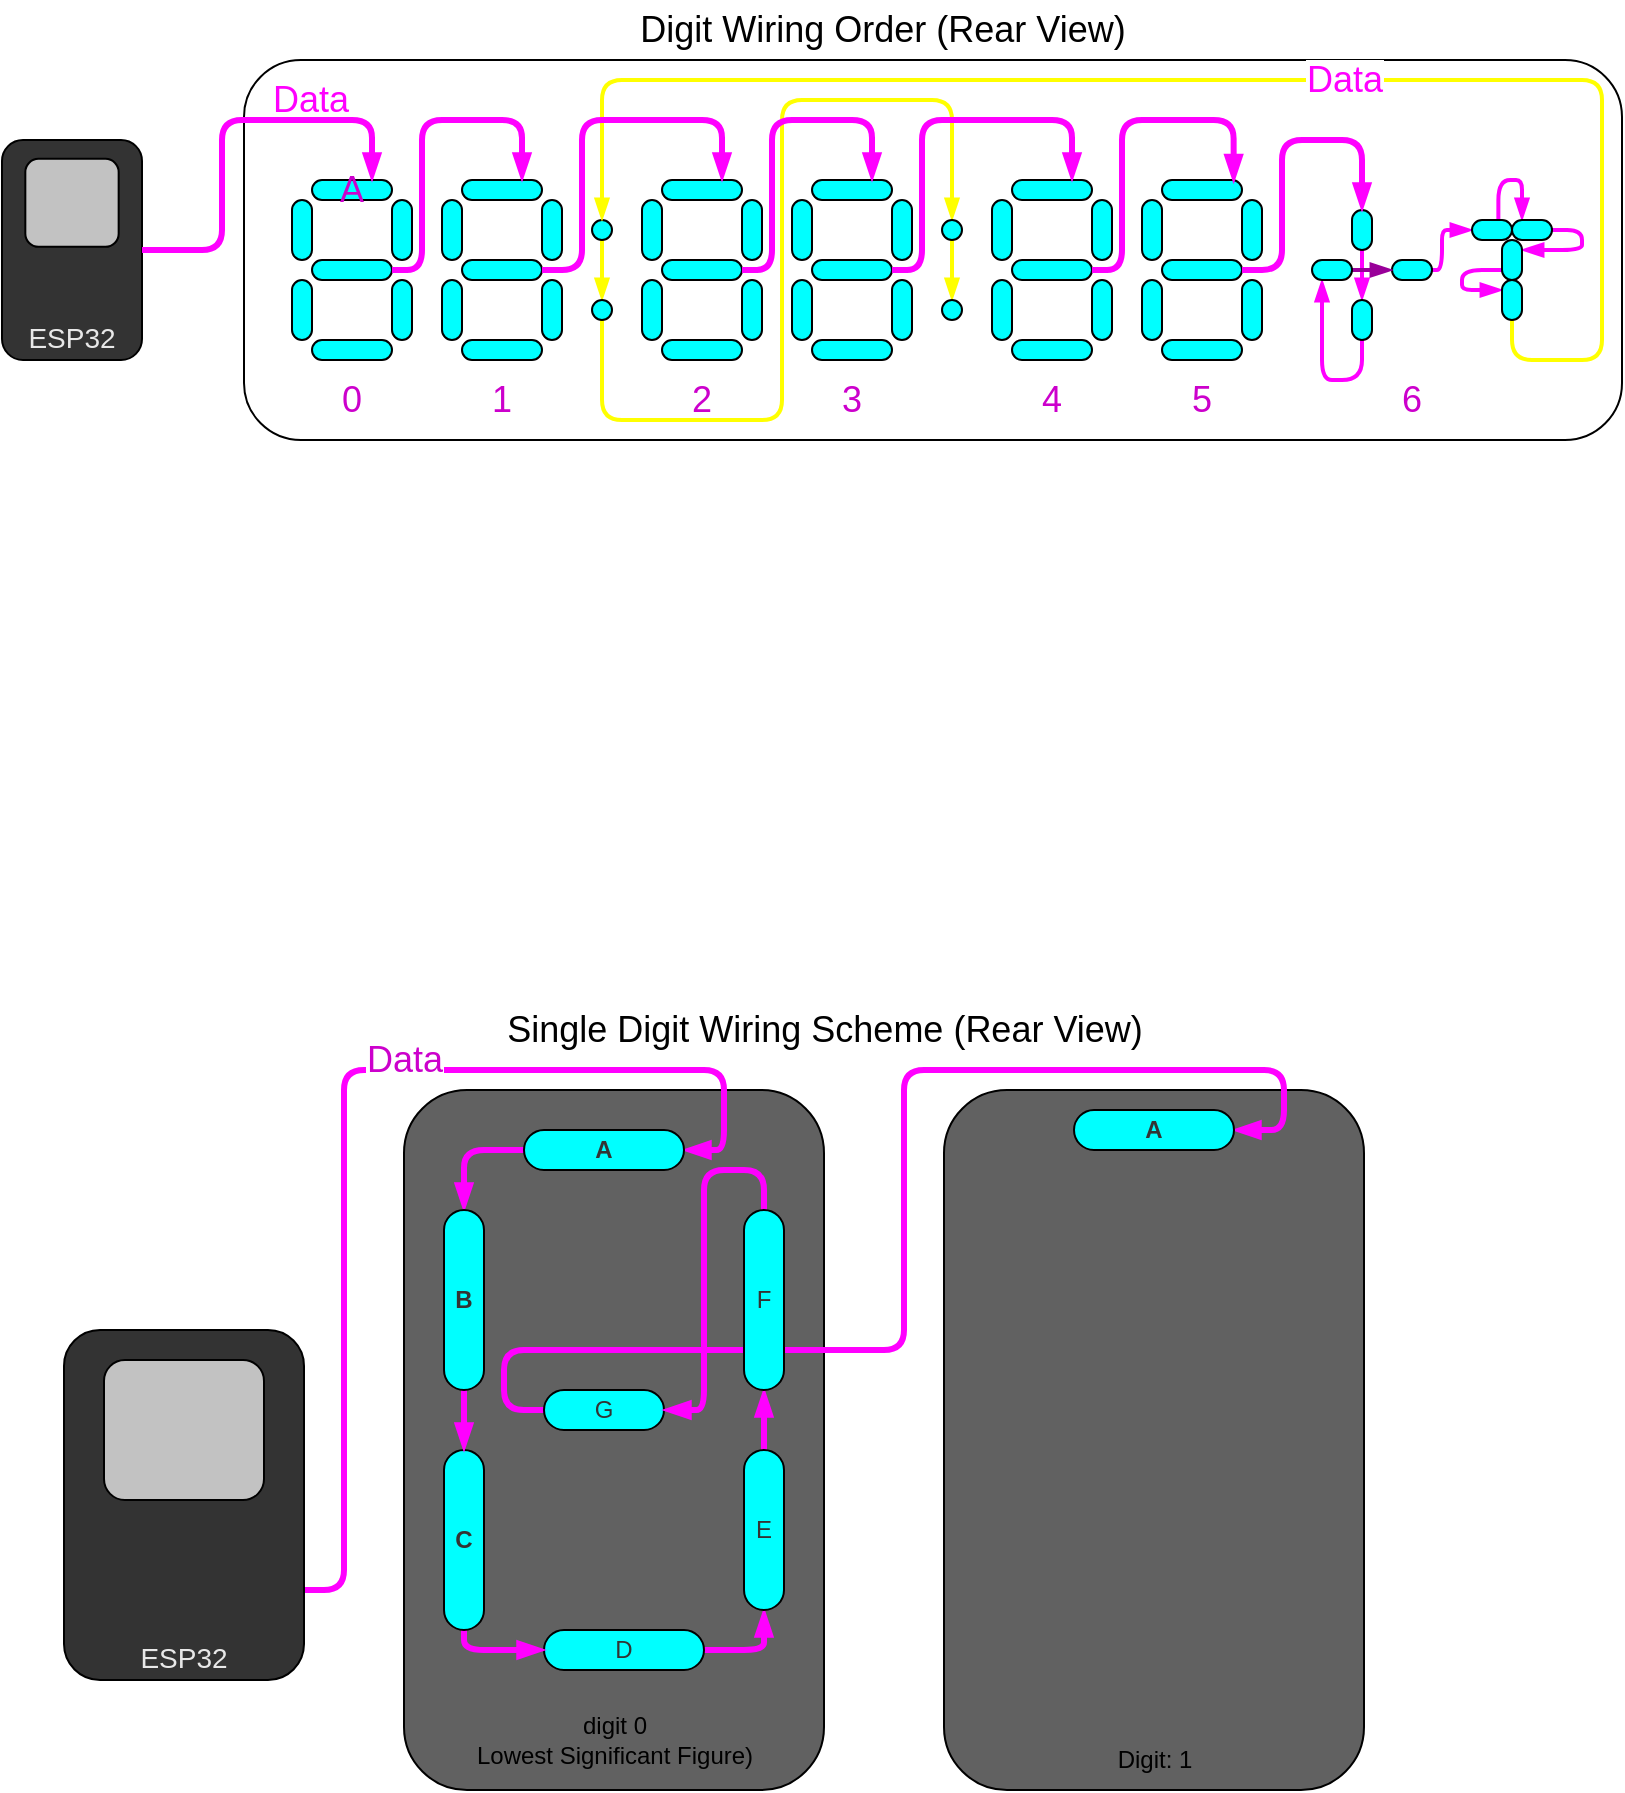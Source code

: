 <mxfile version="16.1.2" type="device"><diagram id="HdDEZxC9YuQ-d0dl_U3z" name="Page-1"><mxGraphModel dx="813" dy="563" grid="1" gridSize="10" guides="1" tooltips="1" connect="1" arrows="1" fold="1" page="1" pageScale="1" pageWidth="827" pageHeight="1169" math="0" shadow="0"><root><mxCell id="0"/><mxCell id="1" parent="0"/><mxCell id="g62aFu1fQZycICA2QF-1-32" value="" style="rounded=1;whiteSpace=wrap;html=1;fontSize=14;fontColor=#CC00CC;fillColor=#616161;" vertex="1" parent="1"><mxGeometry x="480" y="585" width="210" height="350" as="geometry"/></mxCell><mxCell id="g62aFu1fQZycICA2QF-1-30" value="" style="rounded=1;whiteSpace=wrap;html=1;fontSize=14;fontColor=#CC00CC;fillColor=#616161;" vertex="1" parent="1"><mxGeometry x="210" y="585" width="210" height="350" as="geometry"/></mxCell><mxCell id="g62aFu1fQZycICA2QF-1-2" value="" style="rounded=1;whiteSpace=wrap;html=1;" vertex="1" parent="1"><mxGeometry x="130" y="70" width="689" height="190" as="geometry"/></mxCell><mxCell id="g62aFu1fQZycICA2QF-1-16" value="Single Digit Wiring Scheme (Rear View)" style="text;html=1;align=center;verticalAlign=middle;resizable=0;points=[];autosize=1;strokeColor=none;fillColor=none;fontSize=18;" vertex="1" parent="1"><mxGeometry x="255" y="540" width="330" height="30" as="geometry"/></mxCell><mxCell id="g62aFu1fQZycICA2QF-1-28" style="edgeStyle=orthogonalEdgeStyle;rounded=1;orthogonalLoop=1;jettySize=auto;html=1;entryX=1;entryY=0.5;entryDx=0;entryDy=0;fontSize=14;fontColor=#CC00CC;endArrow=blockThin;endFill=1;strokeColor=#FF00FF;strokeWidth=3;" edge="1" parent="1" source="g62aFu1fQZycICA2QF-1-18" target="g62aFu1fQZycICA2QF-1-11"><mxGeometry relative="1" as="geometry"><Array as="points"><mxPoint x="180" y="835"/><mxPoint x="180" y="575"/><mxPoint x="370" y="575"/><mxPoint x="370" y="615"/></Array></mxGeometry></mxCell><mxCell id="g62aFu1fQZycICA2QF-1-34" value="Data" style="edgeLabel;html=1;align=center;verticalAlign=middle;resizable=0;points=[];fontSize=18;fontColor=#CC00CC;" vertex="1" connectable="0" parent="g62aFu1fQZycICA2QF-1-28"><mxGeometry x="0.155" y="-1" relative="1" as="geometry"><mxPoint x="4" y="-6" as="offset"/></mxGeometry></mxCell><mxCell id="g62aFu1fQZycICA2QF-1-18" value="ESP32" style="rounded=1;whiteSpace=wrap;html=1;fontColor=#E8E8E8;fillColor=#333333;verticalAlign=bottom;fontSize=14;" vertex="1" parent="1"><mxGeometry x="40" y="705" width="120" height="175" as="geometry"/></mxCell><mxCell id="g62aFu1fQZycICA2QF-1-19" value="" style="rounded=1;whiteSpace=wrap;html=1;fontColor=#333333;fillColor=#C2C2C2;" vertex="1" parent="1"><mxGeometry x="60" y="720" width="80" height="70" as="geometry"/></mxCell><mxCell id="g62aFu1fQZycICA2QF-1-24" style="edgeStyle=orthogonalEdgeStyle;orthogonalLoop=1;jettySize=auto;html=1;entryX=0.5;entryY=1;entryDx=0;entryDy=0;fontSize=14;fontColor=#CC00CC;endArrow=blockThin;endFill=1;strokeColor=#FF00FF;strokeWidth=3;rounded=1;" edge="1" parent="1" source="g62aFu1fQZycICA2QF-1-3" target="g62aFu1fQZycICA2QF-1-12"><mxGeometry relative="1" as="geometry"/></mxCell><mxCell id="g62aFu1fQZycICA2QF-1-3" value="D" style="rounded=1;whiteSpace=wrap;html=1;fillColor=#00FFFF;arcSize=50;fontColor=#333333;" vertex="1" parent="1"><mxGeometry x="280" y="855" width="80" height="20" as="geometry"/></mxCell><mxCell id="g62aFu1fQZycICA2QF-1-27" style="edgeStyle=orthogonalEdgeStyle;rounded=1;orthogonalLoop=1;jettySize=auto;html=1;exitX=0;exitY=0.5;exitDx=0;exitDy=0;fontSize=14;fontColor=#CC00CC;endArrow=blockThin;endFill=1;strokeColor=#FF00FF;strokeWidth=3;entryX=1;entryY=0.5;entryDx=0;entryDy=0;" edge="1" parent="1" source="g62aFu1fQZycICA2QF-1-10" target="g62aFu1fQZycICA2QF-1-33"><mxGeometry relative="1" as="geometry"><mxPoint x="470" y="715" as="targetPoint"/><Array as="points"><mxPoint x="260" y="745"/><mxPoint x="260" y="715"/><mxPoint x="460" y="715"/><mxPoint x="460" y="575"/><mxPoint x="650" y="575"/><mxPoint x="650" y="605"/></Array></mxGeometry></mxCell><mxCell id="g62aFu1fQZycICA2QF-1-10" value="G" style="rounded=1;whiteSpace=wrap;html=1;fillColor=#00FFFF;arcSize=50;fontColor=#333333;" vertex="1" parent="1"><mxGeometry x="280" y="735" width="60" height="20" as="geometry"/></mxCell><mxCell id="g62aFu1fQZycICA2QF-1-21" style="edgeStyle=orthogonalEdgeStyle;orthogonalLoop=1;jettySize=auto;html=1;entryX=0.5;entryY=0;entryDx=0;entryDy=0;fontSize=14;fontColor=#E8E8E8;strokeWidth=3;strokeColor=#FF00FF;endArrow=blockThin;endFill=1;rounded=1;" edge="1" parent="1" source="g62aFu1fQZycICA2QF-1-11" target="g62aFu1fQZycICA2QF-1-15"><mxGeometry relative="1" as="geometry"/></mxCell><mxCell id="g62aFu1fQZycICA2QF-1-11" value="&lt;font color=&quot;#333333&quot;&gt;A&lt;/font&gt;" style="rounded=1;whiteSpace=wrap;html=1;fillColor=#00FFFF;arcSize=50;fontStyle=1" vertex="1" parent="1"><mxGeometry x="270" y="605" width="80" height="20" as="geometry"/></mxCell><mxCell id="g62aFu1fQZycICA2QF-1-25" style="edgeStyle=orthogonalEdgeStyle;curved=1;orthogonalLoop=1;jettySize=auto;html=1;fontSize=14;fontColor=#CC00CC;endArrow=blockThin;endFill=1;strokeColor=#FF00FF;strokeWidth=3;" edge="1" parent="1" source="g62aFu1fQZycICA2QF-1-12" target="g62aFu1fQZycICA2QF-1-14"><mxGeometry relative="1" as="geometry"/></mxCell><mxCell id="g62aFu1fQZycICA2QF-1-12" value="E" style="rounded=1;whiteSpace=wrap;html=1;fillColor=#00FFFF;arcSize=50;fontColor=#333333;" vertex="1" parent="1"><mxGeometry x="380" y="765" width="20" height="80" as="geometry"/></mxCell><mxCell id="g62aFu1fQZycICA2QF-1-23" style="edgeStyle=orthogonalEdgeStyle;orthogonalLoop=1;jettySize=auto;html=1;entryX=0;entryY=0.5;entryDx=0;entryDy=0;fontSize=14;fontColor=#CC00CC;endArrow=blockThin;endFill=1;strokeColor=#FF00FF;strokeWidth=3;rounded=1;" edge="1" parent="1" source="g62aFu1fQZycICA2QF-1-13" target="g62aFu1fQZycICA2QF-1-3"><mxGeometry relative="1" as="geometry"><Array as="points"><mxPoint x="240" y="865"/></Array></mxGeometry></mxCell><mxCell id="g62aFu1fQZycICA2QF-1-13" value="C" style="rounded=1;whiteSpace=wrap;html=1;fillColor=#00FFFF;arcSize=50;fontStyle=1;fontColor=#333333;" vertex="1" parent="1"><mxGeometry x="230" y="765" width="20" height="90" as="geometry"/></mxCell><mxCell id="g62aFu1fQZycICA2QF-1-26" style="edgeStyle=orthogonalEdgeStyle;orthogonalLoop=1;jettySize=auto;html=1;entryX=1;entryY=0.5;entryDx=0;entryDy=0;fontSize=14;fontColor=#CC00CC;endArrow=blockThin;endFill=1;strokeColor=#FF00FF;strokeWidth=3;exitX=0.5;exitY=0;exitDx=0;exitDy=0;rounded=1;" edge="1" parent="1" source="g62aFu1fQZycICA2QF-1-14" target="g62aFu1fQZycICA2QF-1-10"><mxGeometry relative="1" as="geometry"><Array as="points"><mxPoint x="390" y="625"/><mxPoint x="360" y="625"/><mxPoint x="360" y="745"/></Array></mxGeometry></mxCell><mxCell id="g62aFu1fQZycICA2QF-1-14" value="F" style="rounded=1;whiteSpace=wrap;html=1;fillColor=#00FFFF;arcSize=50;fontColor=#333333;" vertex="1" parent="1"><mxGeometry x="380" y="645" width="20" height="90" as="geometry"/></mxCell><mxCell id="g62aFu1fQZycICA2QF-1-22" style="edgeStyle=orthogonalEdgeStyle;curved=1;orthogonalLoop=1;jettySize=auto;html=1;fontSize=14;fontColor=#CC00CC;endArrow=blockThin;endFill=1;strokeColor=#FF00FF;strokeWidth=3;" edge="1" parent="1" source="g62aFu1fQZycICA2QF-1-15" target="g62aFu1fQZycICA2QF-1-13"><mxGeometry relative="1" as="geometry"/></mxCell><mxCell id="g62aFu1fQZycICA2QF-1-15" value="B" style="rounded=1;whiteSpace=wrap;html=1;fillColor=#00FFFF;arcSize=50;fontStyle=1;fontColor=#333333;" vertex="1" parent="1"><mxGeometry x="230" y="645" width="20" height="90" as="geometry"/></mxCell><mxCell id="g62aFu1fQZycICA2QF-1-29" value="digit 0 &lt;br&gt;Lowest Significant Figure)" style="text;html=1;align=center;verticalAlign=middle;resizable=0;points=[];autosize=1;strokeColor=none;fillColor=none;" vertex="1" parent="1"><mxGeometry x="240" y="895" width="150" height="30" as="geometry"/></mxCell><mxCell id="g62aFu1fQZycICA2QF-1-31" value="Digit: 1" style="text;html=1;align=center;verticalAlign=middle;resizable=0;points=[];autosize=1;strokeColor=none;fillColor=none;" vertex="1" parent="1"><mxGeometry x="560" y="910" width="50" height="20" as="geometry"/></mxCell><mxCell id="g62aFu1fQZycICA2QF-1-33" value="&lt;font color=&quot;#333333&quot;&gt;A&lt;/font&gt;" style="rounded=1;whiteSpace=wrap;html=1;fillColor=#00FFFF;arcSize=50;fontStyle=1" vertex="1" parent="1"><mxGeometry x="545" y="595" width="80" height="20" as="geometry"/></mxCell><mxCell id="g62aFu1fQZycICA2QF-1-37" value="" style="group" vertex="1" connectable="0" parent="1"><mxGeometry x="9" y="110" width="70" height="110" as="geometry"/></mxCell><mxCell id="g62aFu1fQZycICA2QF-1-35" value="ESP32" style="rounded=1;whiteSpace=wrap;html=1;fontColor=#E8E8E8;fillColor=#333333;verticalAlign=bottom;fontSize=14;" vertex="1" parent="g62aFu1fQZycICA2QF-1-37"><mxGeometry width="70" height="110" as="geometry"/></mxCell><mxCell id="g62aFu1fQZycICA2QF-1-36" value="" style="rounded=1;whiteSpace=wrap;html=1;fontColor=#333333;fillColor=#C2C2C2;" vertex="1" parent="g62aFu1fQZycICA2QF-1-37"><mxGeometry x="11.667" y="9.429" width="46.667" height="44" as="geometry"/></mxCell><mxCell id="g62aFu1fQZycICA2QF-1-45" value="Digit Wiring Order (Rear View)" style="text;html=1;align=center;verticalAlign=middle;resizable=0;points=[];autosize=1;strokeColor=none;fillColor=none;fontSize=18;" vertex="1" parent="1"><mxGeometry x="319" y="40" width="260" height="30" as="geometry"/></mxCell><mxCell id="g62aFu1fQZycICA2QF-1-46" value="A" style="group;verticalAlign=middle;fontColor=#212121;" vertex="1" connectable="0" parent="1"><mxGeometry x="154" y="130" width="60" height="90" as="geometry"/></mxCell><mxCell id="g62aFu1fQZycICA2QF-1-38" value="A" style="rounded=1;whiteSpace=wrap;html=1;fontSize=18;fontColor=#CC00CC;fillColor=#00FFFF;arcSize=50;" vertex="1" parent="g62aFu1fQZycICA2QF-1-46"><mxGeometry x="10" width="40" height="10" as="geometry"/></mxCell><mxCell id="g62aFu1fQZycICA2QF-1-39" value="" style="rounded=1;whiteSpace=wrap;html=1;fontSize=18;fontColor=#CC00CC;fillColor=#00FFFF;arcSize=50;" vertex="1" parent="g62aFu1fQZycICA2QF-1-46"><mxGeometry x="10" y="40" width="40" height="10" as="geometry"/></mxCell><mxCell id="g62aFu1fQZycICA2QF-1-40" value="" style="rounded=1;whiteSpace=wrap;html=1;fontSize=18;fontColor=#CC00CC;fillColor=#00FFFF;arcSize=50;" vertex="1" parent="g62aFu1fQZycICA2QF-1-46"><mxGeometry x="10" y="80" width="40" height="10" as="geometry"/></mxCell><mxCell id="g62aFu1fQZycICA2QF-1-41" value="" style="rounded=1;whiteSpace=wrap;html=1;fontSize=18;fontColor=#CC00CC;fillColor=#00FFFF;arcSize=50;" vertex="1" parent="g62aFu1fQZycICA2QF-1-46"><mxGeometry x="50" y="50" width="10" height="30" as="geometry"/></mxCell><mxCell id="g62aFu1fQZycICA2QF-1-42" value="" style="rounded=1;whiteSpace=wrap;html=1;fontSize=18;fontColor=#CC00CC;fillColor=#00FFFF;arcSize=50;" vertex="1" parent="g62aFu1fQZycICA2QF-1-46"><mxGeometry x="50" y="10" width="10" height="30" as="geometry"/></mxCell><mxCell id="g62aFu1fQZycICA2QF-1-43" value="" style="rounded=1;whiteSpace=wrap;html=1;fontSize=18;fontColor=#CC00CC;fillColor=#00FFFF;arcSize=50;" vertex="1" parent="g62aFu1fQZycICA2QF-1-46"><mxGeometry y="10" width="10" height="30" as="geometry"/></mxCell><mxCell id="g62aFu1fQZycICA2QF-1-44" value="" style="rounded=1;whiteSpace=wrap;html=1;fontSize=18;fontColor=#CC00CC;fillColor=#00FFFF;arcSize=50;" vertex="1" parent="g62aFu1fQZycICA2QF-1-46"><mxGeometry y="50" width="10" height="30" as="geometry"/></mxCell><mxCell id="g62aFu1fQZycICA2QF-1-49" value="" style="group" vertex="1" connectable="0" parent="1"><mxGeometry x="229" y="130" width="60" height="90" as="geometry"/></mxCell><mxCell id="g62aFu1fQZycICA2QF-1-50" value="" style="rounded=1;whiteSpace=wrap;html=1;fontSize=18;fontColor=#CC00CC;fillColor=#00FFFF;arcSize=50;" vertex="1" parent="g62aFu1fQZycICA2QF-1-49"><mxGeometry x="10" width="40" height="10" as="geometry"/></mxCell><mxCell id="g62aFu1fQZycICA2QF-1-51" value="" style="rounded=1;whiteSpace=wrap;html=1;fontSize=18;fontColor=#CC00CC;fillColor=#00FFFF;arcSize=50;" vertex="1" parent="g62aFu1fQZycICA2QF-1-49"><mxGeometry x="10" y="40" width="40" height="10" as="geometry"/></mxCell><mxCell id="g62aFu1fQZycICA2QF-1-52" value="" style="rounded=1;whiteSpace=wrap;html=1;fontSize=18;fontColor=#CC00CC;fillColor=#00FFFF;arcSize=50;" vertex="1" parent="g62aFu1fQZycICA2QF-1-49"><mxGeometry x="10" y="80" width="40" height="10" as="geometry"/></mxCell><mxCell id="g62aFu1fQZycICA2QF-1-53" value="" style="rounded=1;whiteSpace=wrap;html=1;fontSize=18;fontColor=#CC00CC;fillColor=#00FFFF;arcSize=50;" vertex="1" parent="g62aFu1fQZycICA2QF-1-49"><mxGeometry x="50" y="50" width="10" height="30" as="geometry"/></mxCell><mxCell id="g62aFu1fQZycICA2QF-1-54" value="" style="rounded=1;whiteSpace=wrap;html=1;fontSize=18;fontColor=#CC00CC;fillColor=#00FFFF;arcSize=50;" vertex="1" parent="g62aFu1fQZycICA2QF-1-49"><mxGeometry x="50" y="10" width="10" height="30" as="geometry"/></mxCell><mxCell id="g62aFu1fQZycICA2QF-1-55" value="" style="rounded=1;whiteSpace=wrap;html=1;fontSize=18;fontColor=#CC00CC;fillColor=#00FFFF;arcSize=50;" vertex="1" parent="g62aFu1fQZycICA2QF-1-49"><mxGeometry y="10" width="10" height="30" as="geometry"/></mxCell><mxCell id="g62aFu1fQZycICA2QF-1-56" value="" style="rounded=1;whiteSpace=wrap;html=1;fontSize=18;fontColor=#CC00CC;fillColor=#00FFFF;arcSize=50;" vertex="1" parent="g62aFu1fQZycICA2QF-1-49"><mxGeometry y="50" width="10" height="30" as="geometry"/></mxCell><mxCell id="g62aFu1fQZycICA2QF-1-194" style="edgeStyle=orthogonalEdgeStyle;rounded=1;orthogonalLoop=1;jettySize=auto;html=1;exitX=0.5;exitY=1;exitDx=0;exitDy=0;entryX=0.5;entryY=0;entryDx=0;entryDy=0;fontSize=18;fontColor=#FF00FF;endArrow=blockThin;endFill=1;strokeColor=#FFFF00;strokeWidth=2;" edge="1" parent="1" source="g62aFu1fQZycICA2QF-1-60" target="g62aFu1fQZycICA2QF-1-61"><mxGeometry relative="1" as="geometry"/></mxCell><mxCell id="g62aFu1fQZycICA2QF-1-60" value="" style="ellipse;whiteSpace=wrap;html=1;aspect=fixed;fontSize=18;fontColor=#CC00CC;fillColor=#00FFFF;" vertex="1" parent="1"><mxGeometry x="304" y="150" width="10" height="10" as="geometry"/></mxCell><mxCell id="g62aFu1fQZycICA2QF-1-195" style="edgeStyle=orthogonalEdgeStyle;rounded=1;orthogonalLoop=1;jettySize=auto;html=1;entryX=0.5;entryY=0;entryDx=0;entryDy=0;fontSize=18;fontColor=#FF00FF;endArrow=blockThin;endFill=1;strokeColor=#FFFF00;strokeWidth=2;" edge="1" parent="1" source="g62aFu1fQZycICA2QF-1-61" target="g62aFu1fQZycICA2QF-1-116"><mxGeometry relative="1" as="geometry"><Array as="points"><mxPoint x="309" y="250"/><mxPoint x="399" y="250"/><mxPoint x="399" y="90"/><mxPoint x="484" y="90"/></Array></mxGeometry></mxCell><mxCell id="g62aFu1fQZycICA2QF-1-61" value="" style="ellipse;whiteSpace=wrap;html=1;aspect=fixed;fontSize=18;fontColor=#CC00CC;fillColor=#00FFFF;" vertex="1" parent="1"><mxGeometry x="304" y="190" width="10" height="10" as="geometry"/></mxCell><mxCell id="g62aFu1fQZycICA2QF-1-100" value="" style="group" vertex="1" connectable="0" parent="1"><mxGeometry x="329" y="130" width="60" height="90" as="geometry"/></mxCell><mxCell id="g62aFu1fQZycICA2QF-1-101" value="" style="rounded=1;whiteSpace=wrap;html=1;fontSize=18;fontColor=#CC00CC;fillColor=#00FFFF;arcSize=50;" vertex="1" parent="g62aFu1fQZycICA2QF-1-100"><mxGeometry x="10" width="40" height="10" as="geometry"/></mxCell><mxCell id="g62aFu1fQZycICA2QF-1-102" value="" style="rounded=1;whiteSpace=wrap;html=1;fontSize=18;fontColor=#CC00CC;fillColor=#00FFFF;arcSize=50;" vertex="1" parent="g62aFu1fQZycICA2QF-1-100"><mxGeometry x="10" y="40" width="40" height="10" as="geometry"/></mxCell><mxCell id="g62aFu1fQZycICA2QF-1-103" value="" style="rounded=1;whiteSpace=wrap;html=1;fontSize=18;fontColor=#CC00CC;fillColor=#00FFFF;arcSize=50;" vertex="1" parent="g62aFu1fQZycICA2QF-1-100"><mxGeometry x="10" y="80" width="40" height="10" as="geometry"/></mxCell><mxCell id="g62aFu1fQZycICA2QF-1-104" value="" style="rounded=1;whiteSpace=wrap;html=1;fontSize=18;fontColor=#CC00CC;fillColor=#00FFFF;arcSize=50;" vertex="1" parent="g62aFu1fQZycICA2QF-1-100"><mxGeometry x="50" y="50" width="10" height="30" as="geometry"/></mxCell><mxCell id="g62aFu1fQZycICA2QF-1-105" value="" style="rounded=1;whiteSpace=wrap;html=1;fontSize=18;fontColor=#CC00CC;fillColor=#00FFFF;arcSize=50;" vertex="1" parent="g62aFu1fQZycICA2QF-1-100"><mxGeometry x="50" y="10" width="10" height="30" as="geometry"/></mxCell><mxCell id="g62aFu1fQZycICA2QF-1-106" value="" style="rounded=1;whiteSpace=wrap;html=1;fontSize=18;fontColor=#CC00CC;fillColor=#00FFFF;arcSize=50;" vertex="1" parent="g62aFu1fQZycICA2QF-1-100"><mxGeometry y="10" width="10" height="30" as="geometry"/></mxCell><mxCell id="g62aFu1fQZycICA2QF-1-107" value="" style="rounded=1;whiteSpace=wrap;html=1;fontSize=18;fontColor=#CC00CC;fillColor=#00FFFF;arcSize=50;" vertex="1" parent="g62aFu1fQZycICA2QF-1-100"><mxGeometry y="50" width="10" height="30" as="geometry"/></mxCell><mxCell id="g62aFu1fQZycICA2QF-1-108" value="" style="group" vertex="1" connectable="0" parent="1"><mxGeometry x="404" y="130" width="60" height="90" as="geometry"/></mxCell><mxCell id="g62aFu1fQZycICA2QF-1-109" value="" style="rounded=1;whiteSpace=wrap;html=1;fontSize=18;fontColor=#CC00CC;fillColor=#00FFFF;arcSize=50;" vertex="1" parent="g62aFu1fQZycICA2QF-1-108"><mxGeometry x="10" width="40" height="10" as="geometry"/></mxCell><mxCell id="g62aFu1fQZycICA2QF-1-110" value="" style="rounded=1;whiteSpace=wrap;html=1;fontSize=18;fontColor=#CC00CC;fillColor=#00FFFF;arcSize=50;" vertex="1" parent="g62aFu1fQZycICA2QF-1-108"><mxGeometry x="10" y="40" width="40" height="10" as="geometry"/></mxCell><mxCell id="g62aFu1fQZycICA2QF-1-111" value="" style="rounded=1;whiteSpace=wrap;html=1;fontSize=18;fontColor=#CC00CC;fillColor=#00FFFF;arcSize=50;" vertex="1" parent="g62aFu1fQZycICA2QF-1-108"><mxGeometry x="10" y="80" width="40" height="10" as="geometry"/></mxCell><mxCell id="g62aFu1fQZycICA2QF-1-112" value="" style="rounded=1;whiteSpace=wrap;html=1;fontSize=18;fontColor=#CC00CC;fillColor=#00FFFF;arcSize=50;" vertex="1" parent="g62aFu1fQZycICA2QF-1-108"><mxGeometry x="50" y="50" width="10" height="30" as="geometry"/></mxCell><mxCell id="g62aFu1fQZycICA2QF-1-113" value="" style="rounded=1;whiteSpace=wrap;html=1;fontSize=18;fontColor=#CC00CC;fillColor=#00FFFF;arcSize=50;" vertex="1" parent="g62aFu1fQZycICA2QF-1-108"><mxGeometry x="50" y="10" width="10" height="30" as="geometry"/></mxCell><mxCell id="g62aFu1fQZycICA2QF-1-114" value="" style="rounded=1;whiteSpace=wrap;html=1;fontSize=18;fontColor=#CC00CC;fillColor=#00FFFF;arcSize=50;" vertex="1" parent="g62aFu1fQZycICA2QF-1-108"><mxGeometry y="10" width="10" height="30" as="geometry"/></mxCell><mxCell id="g62aFu1fQZycICA2QF-1-115" value="" style="rounded=1;whiteSpace=wrap;html=1;fontSize=18;fontColor=#CC00CC;fillColor=#00FFFF;arcSize=50;" vertex="1" parent="g62aFu1fQZycICA2QF-1-108"><mxGeometry y="50" width="10" height="30" as="geometry"/></mxCell><mxCell id="g62aFu1fQZycICA2QF-1-196" style="edgeStyle=orthogonalEdgeStyle;rounded=1;orthogonalLoop=1;jettySize=auto;html=1;entryX=0.5;entryY=0;entryDx=0;entryDy=0;fontSize=18;fontColor=#FF00FF;endArrow=blockThin;endFill=1;strokeColor=#FFFF00;strokeWidth=2;" edge="1" parent="1" source="g62aFu1fQZycICA2QF-1-116" target="g62aFu1fQZycICA2QF-1-117"><mxGeometry relative="1" as="geometry"/></mxCell><mxCell id="g62aFu1fQZycICA2QF-1-116" value="" style="ellipse;whiteSpace=wrap;html=1;aspect=fixed;fontSize=18;fontColor=#CC00CC;fillColor=#00FFFF;" vertex="1" parent="1"><mxGeometry x="479" y="150" width="10" height="10" as="geometry"/></mxCell><mxCell id="g62aFu1fQZycICA2QF-1-117" value="" style="ellipse;whiteSpace=wrap;html=1;aspect=fixed;fontSize=18;fontColor=#CC00CC;fillColor=#00FFFF;" vertex="1" parent="1"><mxGeometry x="479" y="190" width="10" height="10" as="geometry"/></mxCell><mxCell id="g62aFu1fQZycICA2QF-1-136" value="" style="group" vertex="1" connectable="0" parent="1"><mxGeometry x="504" y="130" width="60" height="90" as="geometry"/></mxCell><mxCell id="g62aFu1fQZycICA2QF-1-137" value="" style="rounded=1;whiteSpace=wrap;html=1;fontSize=18;fontColor=#CC00CC;fillColor=#00FFFF;arcSize=50;" vertex="1" parent="g62aFu1fQZycICA2QF-1-136"><mxGeometry x="10" width="40" height="10" as="geometry"/></mxCell><mxCell id="g62aFu1fQZycICA2QF-1-138" value="" style="rounded=1;whiteSpace=wrap;html=1;fontSize=18;fontColor=#CC00CC;fillColor=#00FFFF;arcSize=50;" vertex="1" parent="g62aFu1fQZycICA2QF-1-136"><mxGeometry x="10" y="40" width="40" height="10" as="geometry"/></mxCell><mxCell id="g62aFu1fQZycICA2QF-1-139" value="" style="rounded=1;whiteSpace=wrap;html=1;fontSize=18;fontColor=#CC00CC;fillColor=#00FFFF;arcSize=50;" vertex="1" parent="g62aFu1fQZycICA2QF-1-136"><mxGeometry x="10" y="80" width="40" height="10" as="geometry"/></mxCell><mxCell id="g62aFu1fQZycICA2QF-1-140" value="" style="rounded=1;whiteSpace=wrap;html=1;fontSize=18;fontColor=#CC00CC;fillColor=#00FFFF;arcSize=50;" vertex="1" parent="g62aFu1fQZycICA2QF-1-136"><mxGeometry x="50" y="50" width="10" height="30" as="geometry"/></mxCell><mxCell id="g62aFu1fQZycICA2QF-1-141" value="" style="rounded=1;whiteSpace=wrap;html=1;fontSize=18;fontColor=#CC00CC;fillColor=#00FFFF;arcSize=50;" vertex="1" parent="g62aFu1fQZycICA2QF-1-136"><mxGeometry x="50" y="10" width="10" height="30" as="geometry"/></mxCell><mxCell id="g62aFu1fQZycICA2QF-1-142" value="" style="rounded=1;whiteSpace=wrap;html=1;fontSize=18;fontColor=#CC00CC;fillColor=#00FFFF;arcSize=50;" vertex="1" parent="g62aFu1fQZycICA2QF-1-136"><mxGeometry y="10" width="10" height="30" as="geometry"/></mxCell><mxCell id="g62aFu1fQZycICA2QF-1-143" value="" style="rounded=1;whiteSpace=wrap;html=1;fontSize=18;fontColor=#CC00CC;fillColor=#00FFFF;arcSize=50;" vertex="1" parent="g62aFu1fQZycICA2QF-1-136"><mxGeometry y="50" width="10" height="30" as="geometry"/></mxCell><mxCell id="g62aFu1fQZycICA2QF-1-144" value="" style="group" vertex="1" connectable="0" parent="1"><mxGeometry x="579" y="130" width="60" height="90" as="geometry"/></mxCell><mxCell id="g62aFu1fQZycICA2QF-1-145" value="" style="rounded=1;whiteSpace=wrap;html=1;fontSize=18;fontColor=#CC00CC;fillColor=#00FFFF;arcSize=50;" vertex="1" parent="g62aFu1fQZycICA2QF-1-144"><mxGeometry x="10" width="40" height="10" as="geometry"/></mxCell><mxCell id="g62aFu1fQZycICA2QF-1-146" value="" style="rounded=1;whiteSpace=wrap;html=1;fontSize=18;fontColor=#CC00CC;fillColor=#00FFFF;arcSize=50;" vertex="1" parent="g62aFu1fQZycICA2QF-1-144"><mxGeometry x="10" y="40" width="40" height="10" as="geometry"/></mxCell><mxCell id="g62aFu1fQZycICA2QF-1-147" value="" style="rounded=1;whiteSpace=wrap;html=1;fontSize=18;fontColor=#CC00CC;fillColor=#00FFFF;arcSize=50;" vertex="1" parent="g62aFu1fQZycICA2QF-1-144"><mxGeometry x="10" y="80" width="40" height="10" as="geometry"/></mxCell><mxCell id="g62aFu1fQZycICA2QF-1-148" value="" style="rounded=1;whiteSpace=wrap;html=1;fontSize=18;fontColor=#CC00CC;fillColor=#00FFFF;arcSize=50;" vertex="1" parent="g62aFu1fQZycICA2QF-1-144"><mxGeometry x="50" y="50" width="10" height="30" as="geometry"/></mxCell><mxCell id="g62aFu1fQZycICA2QF-1-149" value="" style="rounded=1;whiteSpace=wrap;html=1;fontSize=18;fontColor=#CC00CC;fillColor=#00FFFF;arcSize=50;" vertex="1" parent="g62aFu1fQZycICA2QF-1-144"><mxGeometry x="50" y="10" width="10" height="30" as="geometry"/></mxCell><mxCell id="g62aFu1fQZycICA2QF-1-150" value="" style="rounded=1;whiteSpace=wrap;html=1;fontSize=18;fontColor=#CC00CC;fillColor=#00FFFF;arcSize=50;" vertex="1" parent="g62aFu1fQZycICA2QF-1-144"><mxGeometry y="10" width="10" height="30" as="geometry"/></mxCell><mxCell id="g62aFu1fQZycICA2QF-1-151" value="" style="rounded=1;whiteSpace=wrap;html=1;fontSize=18;fontColor=#CC00CC;fillColor=#00FFFF;arcSize=50;" vertex="1" parent="g62aFu1fQZycICA2QF-1-144"><mxGeometry y="50" width="10" height="30" as="geometry"/></mxCell><mxCell id="g62aFu1fQZycICA2QF-1-181" style="edgeStyle=orthogonalEdgeStyle;rounded=1;orthogonalLoop=1;jettySize=auto;html=1;fontSize=18;fontColor=#FF00FF;endArrow=blockThin;endFill=1;strokeColor=#FF00FF;strokeWidth=2;" edge="1" parent="1" source="g62aFu1fQZycICA2QF-1-154" target="g62aFu1fQZycICA2QF-1-155"><mxGeometry relative="1" as="geometry"/></mxCell><mxCell id="g62aFu1fQZycICA2QF-1-154" value="" style="rounded=1;whiteSpace=wrap;html=1;fontSize=18;fontColor=#CC00CC;fillColor=#00FFFF;arcSize=50;" vertex="1" parent="1"><mxGeometry x="684" y="145" width="10" height="20" as="geometry"/></mxCell><mxCell id="g62aFu1fQZycICA2QF-1-182" style="edgeStyle=orthogonalEdgeStyle;rounded=1;orthogonalLoop=1;jettySize=auto;html=1;entryX=1;entryY=0.75;entryDx=0;entryDy=0;fontSize=18;fontColor=#FF00FF;endArrow=blockThin;endFill=1;strokeColor=#FF00FF;strokeWidth=2;exitX=0.5;exitY=1;exitDx=0;exitDy=0;" edge="1" parent="1" source="g62aFu1fQZycICA2QF-1-155" target="g62aFu1fQZycICA2QF-1-157"><mxGeometry relative="1" as="geometry"><Array as="points"><mxPoint x="689" y="230"/><mxPoint x="669" y="230"/></Array></mxGeometry></mxCell><mxCell id="g62aFu1fQZycICA2QF-1-155" value="" style="rounded=1;whiteSpace=wrap;html=1;fontSize=18;fontColor=#CC00CC;fillColor=#00FFFF;arcSize=50;" vertex="1" parent="1"><mxGeometry x="684" y="190" width="10" height="20" as="geometry"/></mxCell><mxCell id="g62aFu1fQZycICA2QF-1-185" style="edgeStyle=orthogonalEdgeStyle;rounded=1;orthogonalLoop=1;jettySize=auto;html=1;entryX=0.5;entryY=1;entryDx=0;entryDy=0;fontSize=18;fontColor=#FF00FF;endArrow=blockThin;endFill=1;strokeColor=#FF00FF;strokeWidth=2;" edge="1" parent="1" source="g62aFu1fQZycICA2QF-1-156" target="g62aFu1fQZycICA2QF-1-158"><mxGeometry relative="1" as="geometry"><Array as="points"><mxPoint x="729" y="175"/><mxPoint x="729" y="155"/></Array></mxGeometry></mxCell><mxCell id="g62aFu1fQZycICA2QF-1-156" value="" style="rounded=1;whiteSpace=wrap;html=1;fontSize=18;fontColor=#CC00CC;fillColor=#00FFFF;arcSize=50;rotation=90;" vertex="1" parent="1"><mxGeometry x="709" y="165" width="10" height="20" as="geometry"/></mxCell><mxCell id="g62aFu1fQZycICA2QF-1-183" style="edgeStyle=orthogonalEdgeStyle;rounded=1;orthogonalLoop=1;jettySize=auto;html=1;fontSize=18;fontColor=#FF00FF;endArrow=blockThin;endFill=1;strokeColor=#990099;strokeWidth=2;" edge="1" parent="1" source="g62aFu1fQZycICA2QF-1-157" target="g62aFu1fQZycICA2QF-1-156"><mxGeometry relative="1" as="geometry"/></mxCell><mxCell id="g62aFu1fQZycICA2QF-1-157" value="" style="rounded=1;whiteSpace=wrap;html=1;fontSize=18;fontColor=#CC00CC;fillColor=#00FFFF;arcSize=50;rotation=90;" vertex="1" parent="1"><mxGeometry x="669" y="165" width="10" height="20" as="geometry"/></mxCell><mxCell id="g62aFu1fQZycICA2QF-1-186" style="edgeStyle=orthogonalEdgeStyle;rounded=1;orthogonalLoop=1;jettySize=auto;html=1;entryX=0;entryY=0.75;entryDx=0;entryDy=0;fontSize=18;fontColor=#FF00FF;endArrow=blockThin;endFill=1;strokeColor=#FF00FF;strokeWidth=2;exitX=0.012;exitY=0.341;exitDx=0;exitDy=0;exitPerimeter=0;" edge="1" parent="1" source="g62aFu1fQZycICA2QF-1-158" target="g62aFu1fQZycICA2QF-1-159"><mxGeometry relative="1" as="geometry"><Array as="points"><mxPoint x="757" y="130"/><mxPoint x="769" y="130"/></Array></mxGeometry></mxCell><mxCell id="g62aFu1fQZycICA2QF-1-158" value="" style="rounded=1;whiteSpace=wrap;html=1;fontSize=18;fontColor=#CC00CC;fillColor=#00FFFF;arcSize=50;rotation=90;" vertex="1" parent="1"><mxGeometry x="749" y="145" width="10" height="20" as="geometry"/></mxCell><mxCell id="g62aFu1fQZycICA2QF-1-188" style="edgeStyle=orthogonalEdgeStyle;rounded=1;orthogonalLoop=1;jettySize=auto;html=1;entryX=0;entryY=0.75;entryDx=0;entryDy=0;fontSize=18;fontColor=#FF00FF;endArrow=blockThin;endFill=1;strokeColor=#FF00FF;strokeWidth=2;" edge="1" parent="1" source="g62aFu1fQZycICA2QF-1-159" target="g62aFu1fQZycICA2QF-1-160"><mxGeometry relative="1" as="geometry"><Array as="points"><mxPoint x="799" y="155"/><mxPoint x="799" y="165"/></Array></mxGeometry></mxCell><mxCell id="g62aFu1fQZycICA2QF-1-159" value="" style="rounded=1;whiteSpace=wrap;html=1;fontSize=18;fontColor=#CC00CC;fillColor=#00FFFF;arcSize=50;rotation=90;" vertex="1" parent="1"><mxGeometry x="769" y="145" width="10" height="20" as="geometry"/></mxCell><mxCell id="g62aFu1fQZycICA2QF-1-190" style="edgeStyle=orthogonalEdgeStyle;rounded=1;orthogonalLoop=1;jettySize=auto;html=1;entryX=1;entryY=0.75;entryDx=0;entryDy=0;fontSize=18;fontColor=#FF00FF;endArrow=blockThin;endFill=1;strokeColor=#FF00FF;strokeWidth=2;exitX=1;exitY=0.25;exitDx=0;exitDy=0;" edge="1" parent="1" source="g62aFu1fQZycICA2QF-1-160" target="g62aFu1fQZycICA2QF-1-161"><mxGeometry relative="1" as="geometry"><Array as="points"><mxPoint x="739" y="175"/><mxPoint x="739" y="185"/></Array></mxGeometry></mxCell><mxCell id="g62aFu1fQZycICA2QF-1-160" value="" style="rounded=1;whiteSpace=wrap;html=1;fontSize=18;fontColor=#CC00CC;fillColor=#00FFFF;arcSize=50;rotation=-180;" vertex="1" parent="1"><mxGeometry x="759" y="160" width="10" height="20" as="geometry"/></mxCell><mxCell id="g62aFu1fQZycICA2QF-1-192" style="edgeStyle=orthogonalEdgeStyle;rounded=1;orthogonalLoop=1;jettySize=auto;html=1;entryX=0.5;entryY=0;entryDx=0;entryDy=0;fontSize=18;fontColor=#FF00FF;endArrow=blockThin;endFill=1;strokeColor=#FFFF00;strokeWidth=2;" edge="1" parent="1" source="g62aFu1fQZycICA2QF-1-161" target="g62aFu1fQZycICA2QF-1-60"><mxGeometry relative="1" as="geometry"><Array as="points"><mxPoint x="764" y="220"/><mxPoint x="809" y="220"/><mxPoint x="809" y="80"/><mxPoint x="309" y="80"/></Array></mxGeometry></mxCell><mxCell id="g62aFu1fQZycICA2QF-1-193" value="Data" style="edgeLabel;html=1;align=center;verticalAlign=middle;resizable=0;points=[];fontSize=18;fontColor=#FF00FF;" vertex="1" connectable="0" parent="g62aFu1fQZycICA2QF-1-192"><mxGeometry x="-0.137" relative="1" as="geometry"><mxPoint as="offset"/></mxGeometry></mxCell><mxCell id="g62aFu1fQZycICA2QF-1-161" value="" style="rounded=1;whiteSpace=wrap;html=1;fontSize=18;fontColor=#CC00CC;fillColor=#00FFFF;arcSize=50;rotation=-180;" vertex="1" parent="1"><mxGeometry x="759" y="180" width="10" height="20" as="geometry"/></mxCell><mxCell id="g62aFu1fQZycICA2QF-1-163" value="0" style="text;html=1;strokeColor=none;fillColor=none;align=center;verticalAlign=middle;whiteSpace=wrap;rounded=0;fontSize=18;fontColor=#CC00CC;" vertex="1" parent="1"><mxGeometry x="154" y="225" width="60" height="30" as="geometry"/></mxCell><mxCell id="g62aFu1fQZycICA2QF-1-165" value="1" style="text;html=1;strokeColor=none;fillColor=none;align=center;verticalAlign=middle;whiteSpace=wrap;rounded=0;fontSize=18;fontColor=#CC00CC;" vertex="1" parent="1"><mxGeometry x="229" y="225" width="60" height="30" as="geometry"/></mxCell><mxCell id="g62aFu1fQZycICA2QF-1-166" value="2" style="text;html=1;strokeColor=none;fillColor=none;align=center;verticalAlign=middle;whiteSpace=wrap;rounded=0;fontSize=18;fontColor=#CC00CC;" vertex="1" parent="1"><mxGeometry x="329" y="225" width="60" height="30" as="geometry"/></mxCell><mxCell id="g62aFu1fQZycICA2QF-1-167" value="3" style="text;html=1;strokeColor=none;fillColor=none;align=center;verticalAlign=middle;whiteSpace=wrap;rounded=0;fontSize=18;fontColor=#CC00CC;" vertex="1" parent="1"><mxGeometry x="404" y="225" width="60" height="30" as="geometry"/></mxCell><mxCell id="g62aFu1fQZycICA2QF-1-168" value="4" style="text;html=1;strokeColor=none;fillColor=none;align=center;verticalAlign=middle;whiteSpace=wrap;rounded=0;fontSize=18;fontColor=#CC00CC;" vertex="1" parent="1"><mxGeometry x="504" y="225" width="60" height="30" as="geometry"/></mxCell><mxCell id="g62aFu1fQZycICA2QF-1-169" value="5" style="text;html=1;strokeColor=none;fillColor=none;align=center;verticalAlign=middle;whiteSpace=wrap;rounded=0;fontSize=18;fontColor=#CC00CC;" vertex="1" parent="1"><mxGeometry x="579" y="225" width="60" height="30" as="geometry"/></mxCell><mxCell id="g62aFu1fQZycICA2QF-1-171" value="6" style="text;html=1;strokeColor=none;fillColor=none;align=center;verticalAlign=middle;whiteSpace=wrap;rounded=0;fontSize=18;fontColor=#CC00CC;" vertex="1" parent="1"><mxGeometry x="684" y="225" width="60" height="30" as="geometry"/></mxCell><mxCell id="g62aFu1fQZycICA2QF-1-172" style="edgeStyle=orthogonalEdgeStyle;rounded=1;orthogonalLoop=1;jettySize=auto;html=1;entryX=0.75;entryY=0;entryDx=0;entryDy=0;fontSize=18;fontColor=#330033;endArrow=blockThin;endFill=1;strokeColor=#FF00FF;strokeWidth=3;exitX=1;exitY=0.5;exitDx=0;exitDy=0;" edge="1" parent="1" source="g62aFu1fQZycICA2QF-1-35" target="g62aFu1fQZycICA2QF-1-38"><mxGeometry relative="1" as="geometry"><mxPoint x="99" y="170" as="sourcePoint"/><Array as="points"><mxPoint x="119" y="165"/><mxPoint x="119" y="100"/><mxPoint x="194" y="100"/></Array></mxGeometry></mxCell><mxCell id="g62aFu1fQZycICA2QF-1-176" value="Data" style="edgeLabel;html=1;align=center;verticalAlign=middle;resizable=0;points=[];fontSize=18;fontColor=#FF00FF;labelBackgroundColor=none;" vertex="1" connectable="0" parent="g62aFu1fQZycICA2QF-1-172"><mxGeometry x="0.089" y="2" relative="1" as="geometry"><mxPoint x="34" y="-8" as="offset"/></mxGeometry></mxCell><mxCell id="g62aFu1fQZycICA2QF-1-173" style="edgeStyle=orthogonalEdgeStyle;rounded=1;orthogonalLoop=1;jettySize=auto;html=1;entryX=0.75;entryY=0;entryDx=0;entryDy=0;fontSize=18;fontColor=#330033;endArrow=blockThin;endFill=1;strokeColor=#FF00FF;strokeWidth=3;" edge="1" parent="1" source="g62aFu1fQZycICA2QF-1-39" target="g62aFu1fQZycICA2QF-1-50"><mxGeometry relative="1" as="geometry"><Array as="points"><mxPoint x="219" y="175"/><mxPoint x="219" y="100"/><mxPoint x="269" y="100"/></Array></mxGeometry></mxCell><mxCell id="g62aFu1fQZycICA2QF-1-174" style="edgeStyle=orthogonalEdgeStyle;rounded=1;orthogonalLoop=1;jettySize=auto;html=1;entryX=0.75;entryY=0;entryDx=0;entryDy=0;fontSize=18;fontColor=#330033;endArrow=blockThin;endFill=1;strokeColor=#FF00FF;strokeWidth=3;" edge="1" parent="1" source="g62aFu1fQZycICA2QF-1-51" target="g62aFu1fQZycICA2QF-1-101"><mxGeometry relative="1" as="geometry"><Array as="points"><mxPoint x="299" y="175"/><mxPoint x="299" y="100"/><mxPoint x="369" y="100"/></Array></mxGeometry></mxCell><mxCell id="g62aFu1fQZycICA2QF-1-175" style="edgeStyle=orthogonalEdgeStyle;rounded=1;orthogonalLoop=1;jettySize=auto;html=1;entryX=0.75;entryY=0;entryDx=0;entryDy=0;fontSize=18;fontColor=#330033;endArrow=blockThin;endFill=1;strokeColor=#FF00FF;strokeWidth=3;" edge="1" parent="1" source="g62aFu1fQZycICA2QF-1-102" target="g62aFu1fQZycICA2QF-1-109"><mxGeometry relative="1" as="geometry"><Array as="points"><mxPoint x="394" y="175"/><mxPoint x="394" y="100"/><mxPoint x="444" y="100"/></Array></mxGeometry></mxCell><mxCell id="g62aFu1fQZycICA2QF-1-177" style="edgeStyle=orthogonalEdgeStyle;rounded=1;orthogonalLoop=1;jettySize=auto;html=1;entryX=0.75;entryY=0;entryDx=0;entryDy=0;fontSize=18;fontColor=#FF00FF;endArrow=blockThin;endFill=1;strokeColor=#FF00FF;strokeWidth=3;" edge="1" parent="1" source="g62aFu1fQZycICA2QF-1-110" target="g62aFu1fQZycICA2QF-1-137"><mxGeometry relative="1" as="geometry"><Array as="points"><mxPoint x="469" y="175"/><mxPoint x="469" y="100"/><mxPoint x="544" y="100"/></Array></mxGeometry></mxCell><mxCell id="g62aFu1fQZycICA2QF-1-178" style="edgeStyle=orthogonalEdgeStyle;rounded=1;orthogonalLoop=1;jettySize=auto;html=1;entryX=0.896;entryY=0.074;entryDx=0;entryDy=0;entryPerimeter=0;fontSize=18;fontColor=#FF00FF;endArrow=blockThin;endFill=1;strokeColor=#FF00FF;strokeWidth=3;" edge="1" parent="1" source="g62aFu1fQZycICA2QF-1-138" target="g62aFu1fQZycICA2QF-1-145"><mxGeometry relative="1" as="geometry"><Array as="points"><mxPoint x="569" y="175"/><mxPoint x="569" y="100"/><mxPoint x="625" y="100"/></Array></mxGeometry></mxCell><mxCell id="g62aFu1fQZycICA2QF-1-179" style="edgeStyle=orthogonalEdgeStyle;rounded=1;orthogonalLoop=1;jettySize=auto;html=1;entryX=0.5;entryY=0;entryDx=0;entryDy=0;fontSize=18;fontColor=#FF00FF;endArrow=blockThin;endFill=1;strokeColor=#FF00FF;strokeWidth=3;" edge="1" parent="1" source="g62aFu1fQZycICA2QF-1-146" target="g62aFu1fQZycICA2QF-1-154"><mxGeometry relative="1" as="geometry"><Array as="points"><mxPoint x="649" y="175"/><mxPoint x="649" y="110"/><mxPoint x="689" y="110"/></Array></mxGeometry></mxCell></root></mxGraphModel></diagram></mxfile>